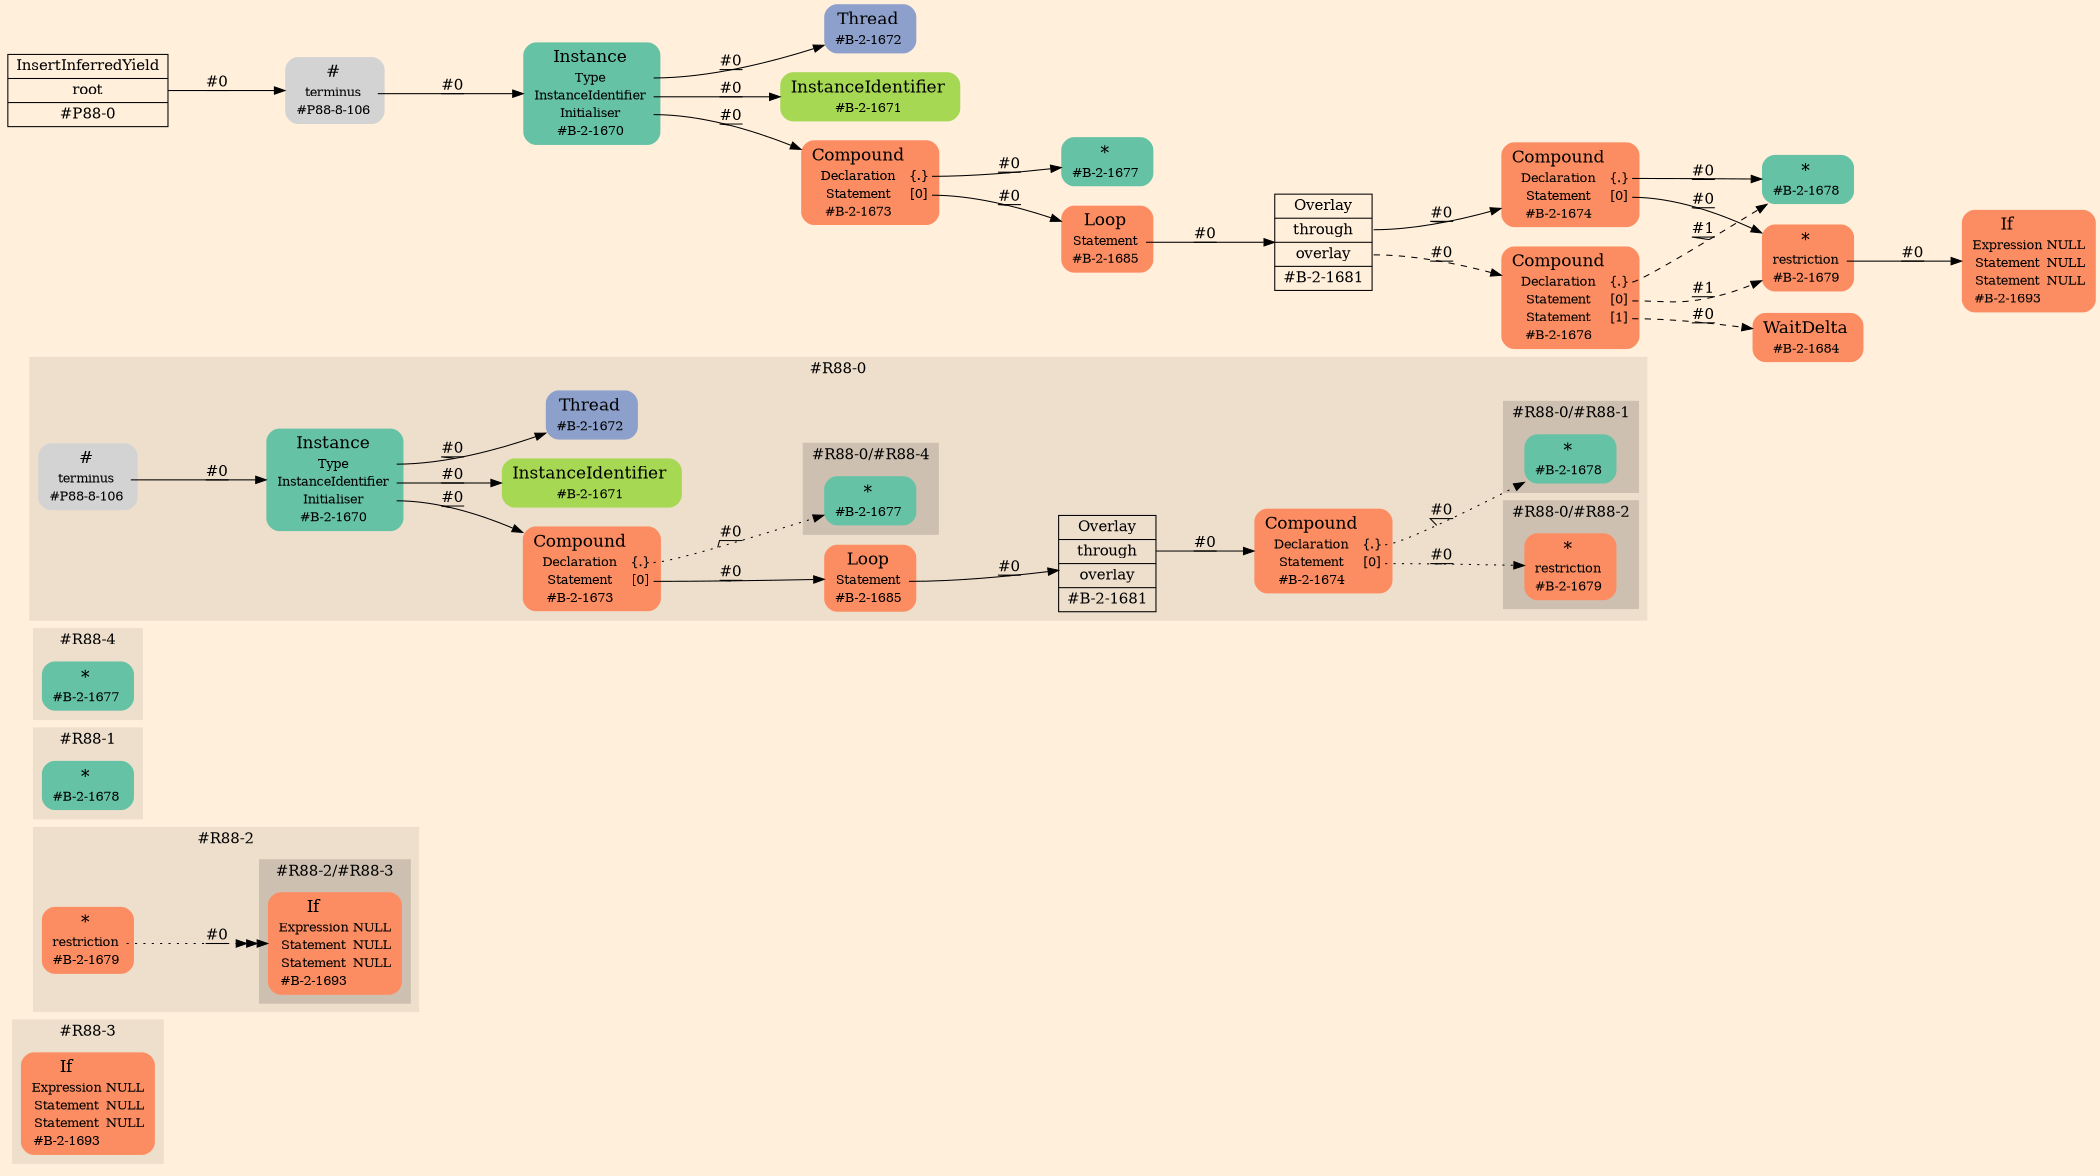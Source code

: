 digraph Inferno {
graph [
    rankdir = "LR"
    ranksep = 1.0
    size = "14,20"
    bgcolor = antiquewhite1
    color = black
    fontcolor = black
];
node [
];
// -------------------- figure #R88-3 --------------------
subgraph "cluster#R88-3" {
    label = "#R88-3"
    style = "filled"
    color = antiquewhite2
    "#R88-3/#B-2-1693" [
        shape = "plaintext"
        fillcolor = "/set28/2"
        label = <<TABLE BORDER="0" CELLBORDER="0" CELLSPACING="0">
         <TR><TD><FONT POINT-SIZE="16.0">If</FONT></TD><TD></TD></TR>
         <TR><TD>Expression</TD><TD PORT="port0">NULL</TD></TR>
         <TR><TD>Statement</TD><TD PORT="port1">NULL</TD></TR>
         <TR><TD>Statement</TD><TD PORT="port2">NULL</TD></TR>
         <TR><TD>#B-2-1693</TD><TD PORT="port3"></TD></TR>
        </TABLE>>
        style = "rounded,filled"
        fontsize = "12"
    ];
    
}


// -------------------- figure #R88-2 --------------------
subgraph "cluster#R88-2" {
    label = "#R88-2"
    style = "filled"
    color = antiquewhite2
    "#R88-2/#B-2-1679" [
        shape = "plaintext"
        fillcolor = "/set28/2"
        label = <<TABLE BORDER="0" CELLBORDER="0" CELLSPACING="0">
         <TR><TD><FONT POINT-SIZE="16.0">*</FONT></TD><TD></TD></TR>
         <TR><TD>restriction</TD><TD PORT="port0"></TD></TR>
         <TR><TD>#B-2-1679</TD><TD PORT="port1"></TD></TR>
        </TABLE>>
        style = "rounded,filled"
        fontsize = "12"
    ];
    
    subgraph "cluster#R88-2/#R88-3" {
        label = "#R88-2/#R88-3"
        style = "filled"
        color = antiquewhite3
        "#R88-2/#0/#B-2-1693" [
            shape = "plaintext"
            fillcolor = "/set28/2"
            label = <<TABLE BORDER="0" CELLBORDER="0" CELLSPACING="0">
             <TR><TD><FONT POINT-SIZE="16.0">If</FONT></TD><TD></TD></TR>
             <TR><TD>Expression</TD><TD PORT="port0">NULL</TD></TR>
             <TR><TD>Statement</TD><TD PORT="port1">NULL</TD></TR>
             <TR><TD>Statement</TD><TD PORT="port2">NULL</TD></TR>
             <TR><TD>#B-2-1693</TD><TD PORT="port3"></TD></TR>
            </TABLE>>
            style = "rounded,filled"
            fontsize = "12"
        ];
        
    }
    
}


// -------------------- figure #R88-1 --------------------
subgraph "cluster#R88-1" {
    label = "#R88-1"
    style = "filled"
    color = antiquewhite2
    "#R88-1/#B-2-1678" [
        shape = "plaintext"
        fillcolor = "/set28/1"
        label = <<TABLE BORDER="0" CELLBORDER="0" CELLSPACING="0">
         <TR><TD><FONT POINT-SIZE="16.0">*</FONT></TD><TD></TD></TR>
         <TR><TD>#B-2-1678</TD><TD PORT="port0"></TD></TR>
        </TABLE>>
        style = "rounded,filled"
        fontsize = "12"
    ];
    
}


// -------------------- figure #R88-4 --------------------
subgraph "cluster#R88-4" {
    label = "#R88-4"
    style = "filled"
    color = antiquewhite2
    "#R88-4/#B-2-1677" [
        shape = "plaintext"
        fillcolor = "/set28/1"
        label = <<TABLE BORDER="0" CELLBORDER="0" CELLSPACING="0">
         <TR><TD><FONT POINT-SIZE="16.0">*</FONT></TD><TD></TD></TR>
         <TR><TD>#B-2-1677</TD><TD PORT="port0"></TD></TR>
        </TABLE>>
        style = "rounded,filled"
        fontsize = "12"
    ];
    
}


// -------------------- figure #R88-0 --------------------
subgraph "cluster#R88-0" {
    label = "#R88-0"
    style = "filled"
    color = antiquewhite2
    "#R88-0/#B-2-1674" [
        shape = "plaintext"
        fillcolor = "/set28/2"
        label = <<TABLE BORDER="0" CELLBORDER="0" CELLSPACING="0">
         <TR><TD><FONT POINT-SIZE="16.0">Compound</FONT></TD><TD></TD></TR>
         <TR><TD>Declaration</TD><TD PORT="port0">{.}</TD></TR>
         <TR><TD>Statement</TD><TD PORT="port1">[0]</TD></TR>
         <TR><TD>#B-2-1674</TD><TD PORT="port2"></TD></TR>
        </TABLE>>
        style = "rounded,filled"
        fontsize = "12"
    ];
    
    "#R88-0/#B-2-1681" [
        shape = "record"
        fillcolor = antiquewhite2
        label = "<fixed> Overlay | <port0> through | <port1> overlay | <port2> #B-2-1681"
        style = "filled"
        fontsize = "14"
        color = black
        fontcolor = black
    ];
    
    "#R88-0/#B-2-1670" [
        shape = "plaintext"
        fillcolor = "/set28/1"
        label = <<TABLE BORDER="0" CELLBORDER="0" CELLSPACING="0">
         <TR><TD><FONT POINT-SIZE="16.0">Instance</FONT></TD><TD></TD></TR>
         <TR><TD>Type</TD><TD PORT="port0"></TD></TR>
         <TR><TD>InstanceIdentifier</TD><TD PORT="port1"></TD></TR>
         <TR><TD>Initialiser</TD><TD PORT="port2"></TD></TR>
         <TR><TD>#B-2-1670</TD><TD PORT="port3"></TD></TR>
        </TABLE>>
        style = "rounded,filled"
        fontsize = "12"
    ];
    
    "#R88-0/#B-2-1672" [
        shape = "plaintext"
        fillcolor = "/set28/3"
        label = <<TABLE BORDER="0" CELLBORDER="0" CELLSPACING="0">
         <TR><TD><FONT POINT-SIZE="16.0">Thread</FONT></TD><TD></TD></TR>
         <TR><TD>#B-2-1672</TD><TD PORT="port0"></TD></TR>
        </TABLE>>
        style = "rounded,filled"
        fontsize = "12"
    ];
    
    "#R88-0/#B-2-1671" [
        shape = "plaintext"
        fillcolor = "/set28/5"
        label = <<TABLE BORDER="0" CELLBORDER="0" CELLSPACING="0">
         <TR><TD><FONT POINT-SIZE="16.0">InstanceIdentifier</FONT></TD><TD></TD></TR>
         <TR><TD>#B-2-1671</TD><TD PORT="port0"></TD></TR>
        </TABLE>>
        style = "rounded,filled"
        fontsize = "12"
    ];
    
    "#R88-0/#B-2-1673" [
        shape = "plaintext"
        fillcolor = "/set28/2"
        label = <<TABLE BORDER="0" CELLBORDER="0" CELLSPACING="0">
         <TR><TD><FONT POINT-SIZE="16.0">Compound</FONT></TD><TD></TD></TR>
         <TR><TD>Declaration</TD><TD PORT="port0">{.}</TD></TR>
         <TR><TD>Statement</TD><TD PORT="port1">[0]</TD></TR>
         <TR><TD>#B-2-1673</TD><TD PORT="port2"></TD></TR>
        </TABLE>>
        style = "rounded,filled"
        fontsize = "12"
    ];
    
    "#R88-0/#B-2-1685" [
        shape = "plaintext"
        fillcolor = "/set28/2"
        label = <<TABLE BORDER="0" CELLBORDER="0" CELLSPACING="0">
         <TR><TD><FONT POINT-SIZE="16.0">Loop</FONT></TD><TD></TD></TR>
         <TR><TD>Statement</TD><TD PORT="port0"></TD></TR>
         <TR><TD>#B-2-1685</TD><TD PORT="port1"></TD></TR>
        </TABLE>>
        style = "rounded,filled"
        fontsize = "12"
    ];
    
    "#R88-0/#P88-8-106" [
        shape = "plaintext"
        label = <<TABLE BORDER="0" CELLBORDER="0" CELLSPACING="0">
         <TR><TD><FONT POINT-SIZE="16.0">#</FONT></TD><TD></TD></TR>
         <TR><TD>terminus</TD><TD PORT="port0"></TD></TR>
         <TR><TD>#P88-8-106</TD><TD PORT="port1"></TD></TR>
        </TABLE>>
        style = "rounded,filled"
        fontsize = "12"
    ];
    
    subgraph "cluster#R88-0/#R88-4" {
        label = "#R88-0/#R88-4"
        style = "filled"
        color = antiquewhite3
        "#R88-0/#0/#B-2-1677" [
            shape = "plaintext"
            fillcolor = "/set28/1"
            label = <<TABLE BORDER="0" CELLBORDER="0" CELLSPACING="0">
             <TR><TD><FONT POINT-SIZE="16.0">*</FONT></TD><TD></TD></TR>
             <TR><TD>#B-2-1677</TD><TD PORT="port0"></TD></TR>
            </TABLE>>
            style = "rounded,filled"
            fontsize = "12"
        ];
        
    }
    
    subgraph "cluster#R88-0/#R88-1" {
        label = "#R88-0/#R88-1"
        style = "filled"
        color = antiquewhite3
        "#R88-0/#0/#B-2-1678" [
            shape = "plaintext"
            fillcolor = "/set28/1"
            label = <<TABLE BORDER="0" CELLBORDER="0" CELLSPACING="0">
             <TR><TD><FONT POINT-SIZE="16.0">*</FONT></TD><TD></TD></TR>
             <TR><TD>#B-2-1678</TD><TD PORT="port0"></TD></TR>
            </TABLE>>
            style = "rounded,filled"
            fontsize = "12"
        ];
        
    }
    
    subgraph "cluster#R88-0/#R88-2" {
        label = "#R88-0/#R88-2"
        style = "filled"
        color = antiquewhite3
        "#R88-0/#0/#B-2-1679" [
            shape = "plaintext"
            fillcolor = "/set28/2"
            label = <<TABLE BORDER="0" CELLBORDER="0" CELLSPACING="0">
             <TR><TD><FONT POINT-SIZE="16.0">*</FONT></TD><TD></TD></TR>
             <TR><TD>restriction</TD><TD PORT="port0"></TD></TR>
             <TR><TD>#B-2-1679</TD><TD PORT="port1"></TD></TR>
            </TABLE>>
            style = "rounded,filled"
            fontsize = "12"
        ];
        
    }
    
}


// -------------------- transformation figure --------------------
"CR#P88-0" [
    shape = "record"
    fillcolor = antiquewhite1
    label = "<fixed> InsertInferredYield | <port0> root | <port1> #P88-0"
    style = "filled"
    fontsize = "14"
    color = black
    fontcolor = black
];

"#P88-8-106" [
    shape = "plaintext"
    label = <<TABLE BORDER="0" CELLBORDER="0" CELLSPACING="0">
     <TR><TD><FONT POINT-SIZE="16.0">#</FONT></TD><TD></TD></TR>
     <TR><TD>terminus</TD><TD PORT="port0"></TD></TR>
     <TR><TD>#P88-8-106</TD><TD PORT="port1"></TD></TR>
    </TABLE>>
    style = "rounded,filled"
    fontsize = "12"
];

"#B-2-1670" [
    shape = "plaintext"
    fillcolor = "/set28/1"
    label = <<TABLE BORDER="0" CELLBORDER="0" CELLSPACING="0">
     <TR><TD><FONT POINT-SIZE="16.0">Instance</FONT></TD><TD></TD></TR>
     <TR><TD>Type</TD><TD PORT="port0"></TD></TR>
     <TR><TD>InstanceIdentifier</TD><TD PORT="port1"></TD></TR>
     <TR><TD>Initialiser</TD><TD PORT="port2"></TD></TR>
     <TR><TD>#B-2-1670</TD><TD PORT="port3"></TD></TR>
    </TABLE>>
    style = "rounded,filled"
    fontsize = "12"
];

"#B-2-1672" [
    shape = "plaintext"
    fillcolor = "/set28/3"
    label = <<TABLE BORDER="0" CELLBORDER="0" CELLSPACING="0">
     <TR><TD><FONT POINT-SIZE="16.0">Thread</FONT></TD><TD></TD></TR>
     <TR><TD>#B-2-1672</TD><TD PORT="port0"></TD></TR>
    </TABLE>>
    style = "rounded,filled"
    fontsize = "12"
];

"#B-2-1671" [
    shape = "plaintext"
    fillcolor = "/set28/5"
    label = <<TABLE BORDER="0" CELLBORDER="0" CELLSPACING="0">
     <TR><TD><FONT POINT-SIZE="16.0">InstanceIdentifier</FONT></TD><TD></TD></TR>
     <TR><TD>#B-2-1671</TD><TD PORT="port0"></TD></TR>
    </TABLE>>
    style = "rounded,filled"
    fontsize = "12"
];

"#B-2-1673" [
    shape = "plaintext"
    fillcolor = "/set28/2"
    label = <<TABLE BORDER="0" CELLBORDER="0" CELLSPACING="0">
     <TR><TD><FONT POINT-SIZE="16.0">Compound</FONT></TD><TD></TD></TR>
     <TR><TD>Declaration</TD><TD PORT="port0">{.}</TD></TR>
     <TR><TD>Statement</TD><TD PORT="port1">[0]</TD></TR>
     <TR><TD>#B-2-1673</TD><TD PORT="port2"></TD></TR>
    </TABLE>>
    style = "rounded,filled"
    fontsize = "12"
];

"#B-2-1677" [
    shape = "plaintext"
    fillcolor = "/set28/1"
    label = <<TABLE BORDER="0" CELLBORDER="0" CELLSPACING="0">
     <TR><TD><FONT POINT-SIZE="16.0">*</FONT></TD><TD></TD></TR>
     <TR><TD>#B-2-1677</TD><TD PORT="port0"></TD></TR>
    </TABLE>>
    style = "rounded,filled"
    fontsize = "12"
];

"#B-2-1685" [
    shape = "plaintext"
    fillcolor = "/set28/2"
    label = <<TABLE BORDER="0" CELLBORDER="0" CELLSPACING="0">
     <TR><TD><FONT POINT-SIZE="16.0">Loop</FONT></TD><TD></TD></TR>
     <TR><TD>Statement</TD><TD PORT="port0"></TD></TR>
     <TR><TD>#B-2-1685</TD><TD PORT="port1"></TD></TR>
    </TABLE>>
    style = "rounded,filled"
    fontsize = "12"
];

"#B-2-1681" [
    shape = "record"
    fillcolor = antiquewhite1
    label = "<fixed> Overlay | <port0> through | <port1> overlay | <port2> #B-2-1681"
    style = "filled"
    fontsize = "14"
    color = black
    fontcolor = black
];

"#B-2-1674" [
    shape = "plaintext"
    fillcolor = "/set28/2"
    label = <<TABLE BORDER="0" CELLBORDER="0" CELLSPACING="0">
     <TR><TD><FONT POINT-SIZE="16.0">Compound</FONT></TD><TD></TD></TR>
     <TR><TD>Declaration</TD><TD PORT="port0">{.}</TD></TR>
     <TR><TD>Statement</TD><TD PORT="port1">[0]</TD></TR>
     <TR><TD>#B-2-1674</TD><TD PORT="port2"></TD></TR>
    </TABLE>>
    style = "rounded,filled"
    fontsize = "12"
];

"#B-2-1678" [
    shape = "plaintext"
    fillcolor = "/set28/1"
    label = <<TABLE BORDER="0" CELLBORDER="0" CELLSPACING="0">
     <TR><TD><FONT POINT-SIZE="16.0">*</FONT></TD><TD></TD></TR>
     <TR><TD>#B-2-1678</TD><TD PORT="port0"></TD></TR>
    </TABLE>>
    style = "rounded,filled"
    fontsize = "12"
];

"#B-2-1679" [
    shape = "plaintext"
    fillcolor = "/set28/2"
    label = <<TABLE BORDER="0" CELLBORDER="0" CELLSPACING="0">
     <TR><TD><FONT POINT-SIZE="16.0">*</FONT></TD><TD></TD></TR>
     <TR><TD>restriction</TD><TD PORT="port0"></TD></TR>
     <TR><TD>#B-2-1679</TD><TD PORT="port1"></TD></TR>
    </TABLE>>
    style = "rounded,filled"
    fontsize = "12"
];

"#B-2-1693" [
    shape = "plaintext"
    fillcolor = "/set28/2"
    label = <<TABLE BORDER="0" CELLBORDER="0" CELLSPACING="0">
     <TR><TD><FONT POINT-SIZE="16.0">If</FONT></TD><TD></TD></TR>
     <TR><TD>Expression</TD><TD PORT="port0">NULL</TD></TR>
     <TR><TD>Statement</TD><TD PORT="port1">NULL</TD></TR>
     <TR><TD>Statement</TD><TD PORT="port2">NULL</TD></TR>
     <TR><TD>#B-2-1693</TD><TD PORT="port3"></TD></TR>
    </TABLE>>
    style = "rounded,filled"
    fontsize = "12"
];

"#B-2-1676" [
    shape = "plaintext"
    fillcolor = "/set28/2"
    label = <<TABLE BORDER="0" CELLBORDER="0" CELLSPACING="0">
     <TR><TD><FONT POINT-SIZE="16.0">Compound</FONT></TD><TD></TD></TR>
     <TR><TD>Declaration</TD><TD PORT="port0">{.}</TD></TR>
     <TR><TD>Statement</TD><TD PORT="port1">[0]</TD></TR>
     <TR><TD>Statement</TD><TD PORT="port2">[1]</TD></TR>
     <TR><TD>#B-2-1676</TD><TD PORT="port3"></TD></TR>
    </TABLE>>
    style = "rounded,filled"
    fontsize = "12"
];

"#B-2-1684" [
    shape = "plaintext"
    fillcolor = "/set28/2"
    label = <<TABLE BORDER="0" CELLBORDER="0" CELLSPACING="0">
     <TR><TD><FONT POINT-SIZE="16.0">WaitDelta</FONT></TD><TD></TD></TR>
     <TR><TD>#B-2-1684</TD><TD PORT="port0"></TD></TR>
    </TABLE>>
    style = "rounded,filled"
    fontsize = "12"
];



// -------------------- links --------------------
// links for block CR#P88-0
"CR#P88-0":port0 -> "#P88-8-106" [
    style="solid"
    label = "#0"
    decorate = true
    color = black
    fontcolor = black
];

// links for block #P88-8-106
"#P88-8-106":port0 -> "#B-2-1670" [
    style="solid"
    label = "#0"
    decorate = true
    color = black
    fontcolor = black
];

// links for block #B-2-1670
"#B-2-1670":port0 -> "#B-2-1672" [
    style="solid"
    label = "#0"
    decorate = true
    color = black
    fontcolor = black
];

"#B-2-1670":port1 -> "#B-2-1671" [
    style="solid"
    label = "#0"
    decorate = true
    color = black
    fontcolor = black
];

"#B-2-1670":port2 -> "#B-2-1673" [
    style="solid"
    label = "#0"
    decorate = true
    color = black
    fontcolor = black
];

// links for block #B-2-1672
// links for block #B-2-1671
// links for block #B-2-1673
"#B-2-1673":port0 -> "#B-2-1677" [
    style="solid"
    label = "#0"
    decorate = true
    color = black
    fontcolor = black
];

"#B-2-1673":port1 -> "#B-2-1685" [
    style="solid"
    label = "#0"
    decorate = true
    color = black
    fontcolor = black
];

// links for block #B-2-1677
// links for block #B-2-1685
"#B-2-1685":port0 -> "#B-2-1681" [
    style="solid"
    label = "#0"
    decorate = true
    color = black
    fontcolor = black
];

// links for block #B-2-1681
"#B-2-1681":port0 -> "#B-2-1674" [
    style="solid"
    label = "#0"
    decorate = true
    color = black
    fontcolor = black
];

"#B-2-1681":port1 -> "#B-2-1676" [
    style="dashed"
    label = "#0"
    decorate = true
    color = black
    fontcolor = black
];

// links for block #B-2-1674
"#B-2-1674":port0 -> "#B-2-1678" [
    style="solid"
    label = "#0"
    decorate = true
    color = black
    fontcolor = black
];

"#B-2-1674":port1 -> "#B-2-1679" [
    style="solid"
    label = "#0"
    decorate = true
    color = black
    fontcolor = black
];

// links for block #B-2-1678
// links for block #B-2-1679
"#B-2-1679":port0 -> "#B-2-1693" [
    style="solid"
    label = "#0"
    decorate = true
    color = black
    fontcolor = black
];

// links for block #B-2-1693
// links for block #B-2-1676
"#B-2-1676":port0 -> "#B-2-1678" [
    style="dashed"
    label = "#1"
    decorate = true
    color = black
    fontcolor = black
];

"#B-2-1676":port1 -> "#B-2-1679" [
    style="dashed"
    label = "#1"
    decorate = true
    color = black
    fontcolor = black
];

"#B-2-1676":port2 -> "#B-2-1684" [
    style="dashed"
    label = "#0"
    decorate = true
    color = black
    fontcolor = black
];

// links for block #B-2-1684
// links for block #R88-0/#B-2-1674
"#R88-0/#B-2-1674":port0 -> "#R88-0/#0/#B-2-1678" [
    style="dotted"
    label = "#0"
    decorate = true
    color = black
    fontcolor = black
];

"#R88-0/#B-2-1674":port1 -> "#R88-0/#0/#B-2-1679" [
    style="dotted"
    label = "#0"
    decorate = true
    color = black
    fontcolor = black
];

// links for block #R88-0/#B-2-1681
"#R88-0/#B-2-1681":port0 -> "#R88-0/#B-2-1674" [
    style="solid"
    label = "#0"
    decorate = true
    color = black
    fontcolor = black
];

// links for block #R88-0/#B-2-1670
"#R88-0/#B-2-1670":port0 -> "#R88-0/#B-2-1672" [
    style="solid"
    label = "#0"
    decorate = true
    color = black
    fontcolor = black
];

"#R88-0/#B-2-1670":port1 -> "#R88-0/#B-2-1671" [
    style="solid"
    label = "#0"
    decorate = true
    color = black
    fontcolor = black
];

"#R88-0/#B-2-1670":port2 -> "#R88-0/#B-2-1673" [
    style="solid"
    label = "#0"
    decorate = true
    color = black
    fontcolor = black
];

// links for block #R88-0/#B-2-1672
// links for block #R88-0/#B-2-1671
// links for block #R88-0/#B-2-1673
"#R88-0/#B-2-1673":port0 -> "#R88-0/#0/#B-2-1677" [
    style="dotted"
    label = "#0"
    decorate = true
    color = black
    fontcolor = black
];

"#R88-0/#B-2-1673":port1 -> "#R88-0/#B-2-1685" [
    style="solid"
    label = "#0"
    decorate = true
    color = black
    fontcolor = black
];

// links for block #R88-0/#B-2-1685
"#R88-0/#B-2-1685":port0 -> "#R88-0/#B-2-1681" [
    style="solid"
    label = "#0"
    decorate = true
    color = black
    fontcolor = black
];

// links for block #R88-0/#P88-8-106
"#R88-0/#P88-8-106":port0 -> "#R88-0/#B-2-1670" [
    style="solid"
    label = "#0"
    decorate = true
    color = black
    fontcolor = black
];

// links for block #R88-0/#0/#B-2-1677
// links for block #R88-0/#0/#B-2-1678
// links for block #R88-0/#0/#B-2-1679
// links for block #R88-4/#B-2-1677
// links for block #R88-1/#B-2-1678
// links for block #R88-2/#B-2-1679
"#R88-2/#B-2-1679":port0 -> "#R88-2/#0/#B-2-1693" [
    style="dotted"
    arrowhead="normalnormalnormal"
    label = "#0"
    decorate = true
    color = black
    fontcolor = black
];

// links for block #R88-2/#0/#B-2-1693
// links for block #R88-3/#B-2-1693
}
